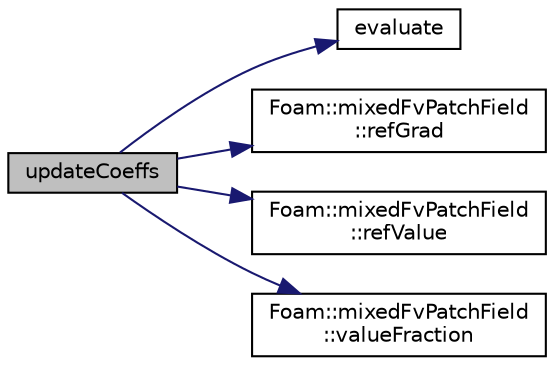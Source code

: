 digraph "updateCoeffs"
{
  bgcolor="transparent";
  edge [fontname="Helvetica",fontsize="10",labelfontname="Helvetica",labelfontsize="10"];
  node [fontname="Helvetica",fontsize="10",shape=record];
  rankdir="LR";
  Node1 [label="updateCoeffs",height=0.2,width=0.4,color="black", fillcolor="grey75", style="filled", fontcolor="black"];
  Node1 -> Node2 [color="midnightblue",fontsize="10",style="solid",fontname="Helvetica"];
  Node2 [label="evaluate",height=0.2,width=0.4,color="black",URL="$a00304.html#a3b59c070ab0408e3bbb21927540159f4",tooltip="Evaluate the patch field. "];
  Node1 -> Node3 [color="midnightblue",fontsize="10",style="solid",fontname="Helvetica"];
  Node3 [label="Foam::mixedFvPatchField\l::refGrad",height=0.2,width=0.4,color="black",URL="$a01547.html#af9e743727ba0eddc7ac0ed20f18f786d"];
  Node1 -> Node4 [color="midnightblue",fontsize="10",style="solid",fontname="Helvetica"];
  Node4 [label="Foam::mixedFvPatchField\l::refValue",height=0.2,width=0.4,color="black",URL="$a01547.html#a475706f93caca5b302c98e563f5a4f6b"];
  Node1 -> Node5 [color="midnightblue",fontsize="10",style="solid",fontname="Helvetica"];
  Node5 [label="Foam::mixedFvPatchField\l::valueFraction",height=0.2,width=0.4,color="black",URL="$a01547.html#aeb7fae7f78d9bdeb780060e7d4d5b5e9"];
}
